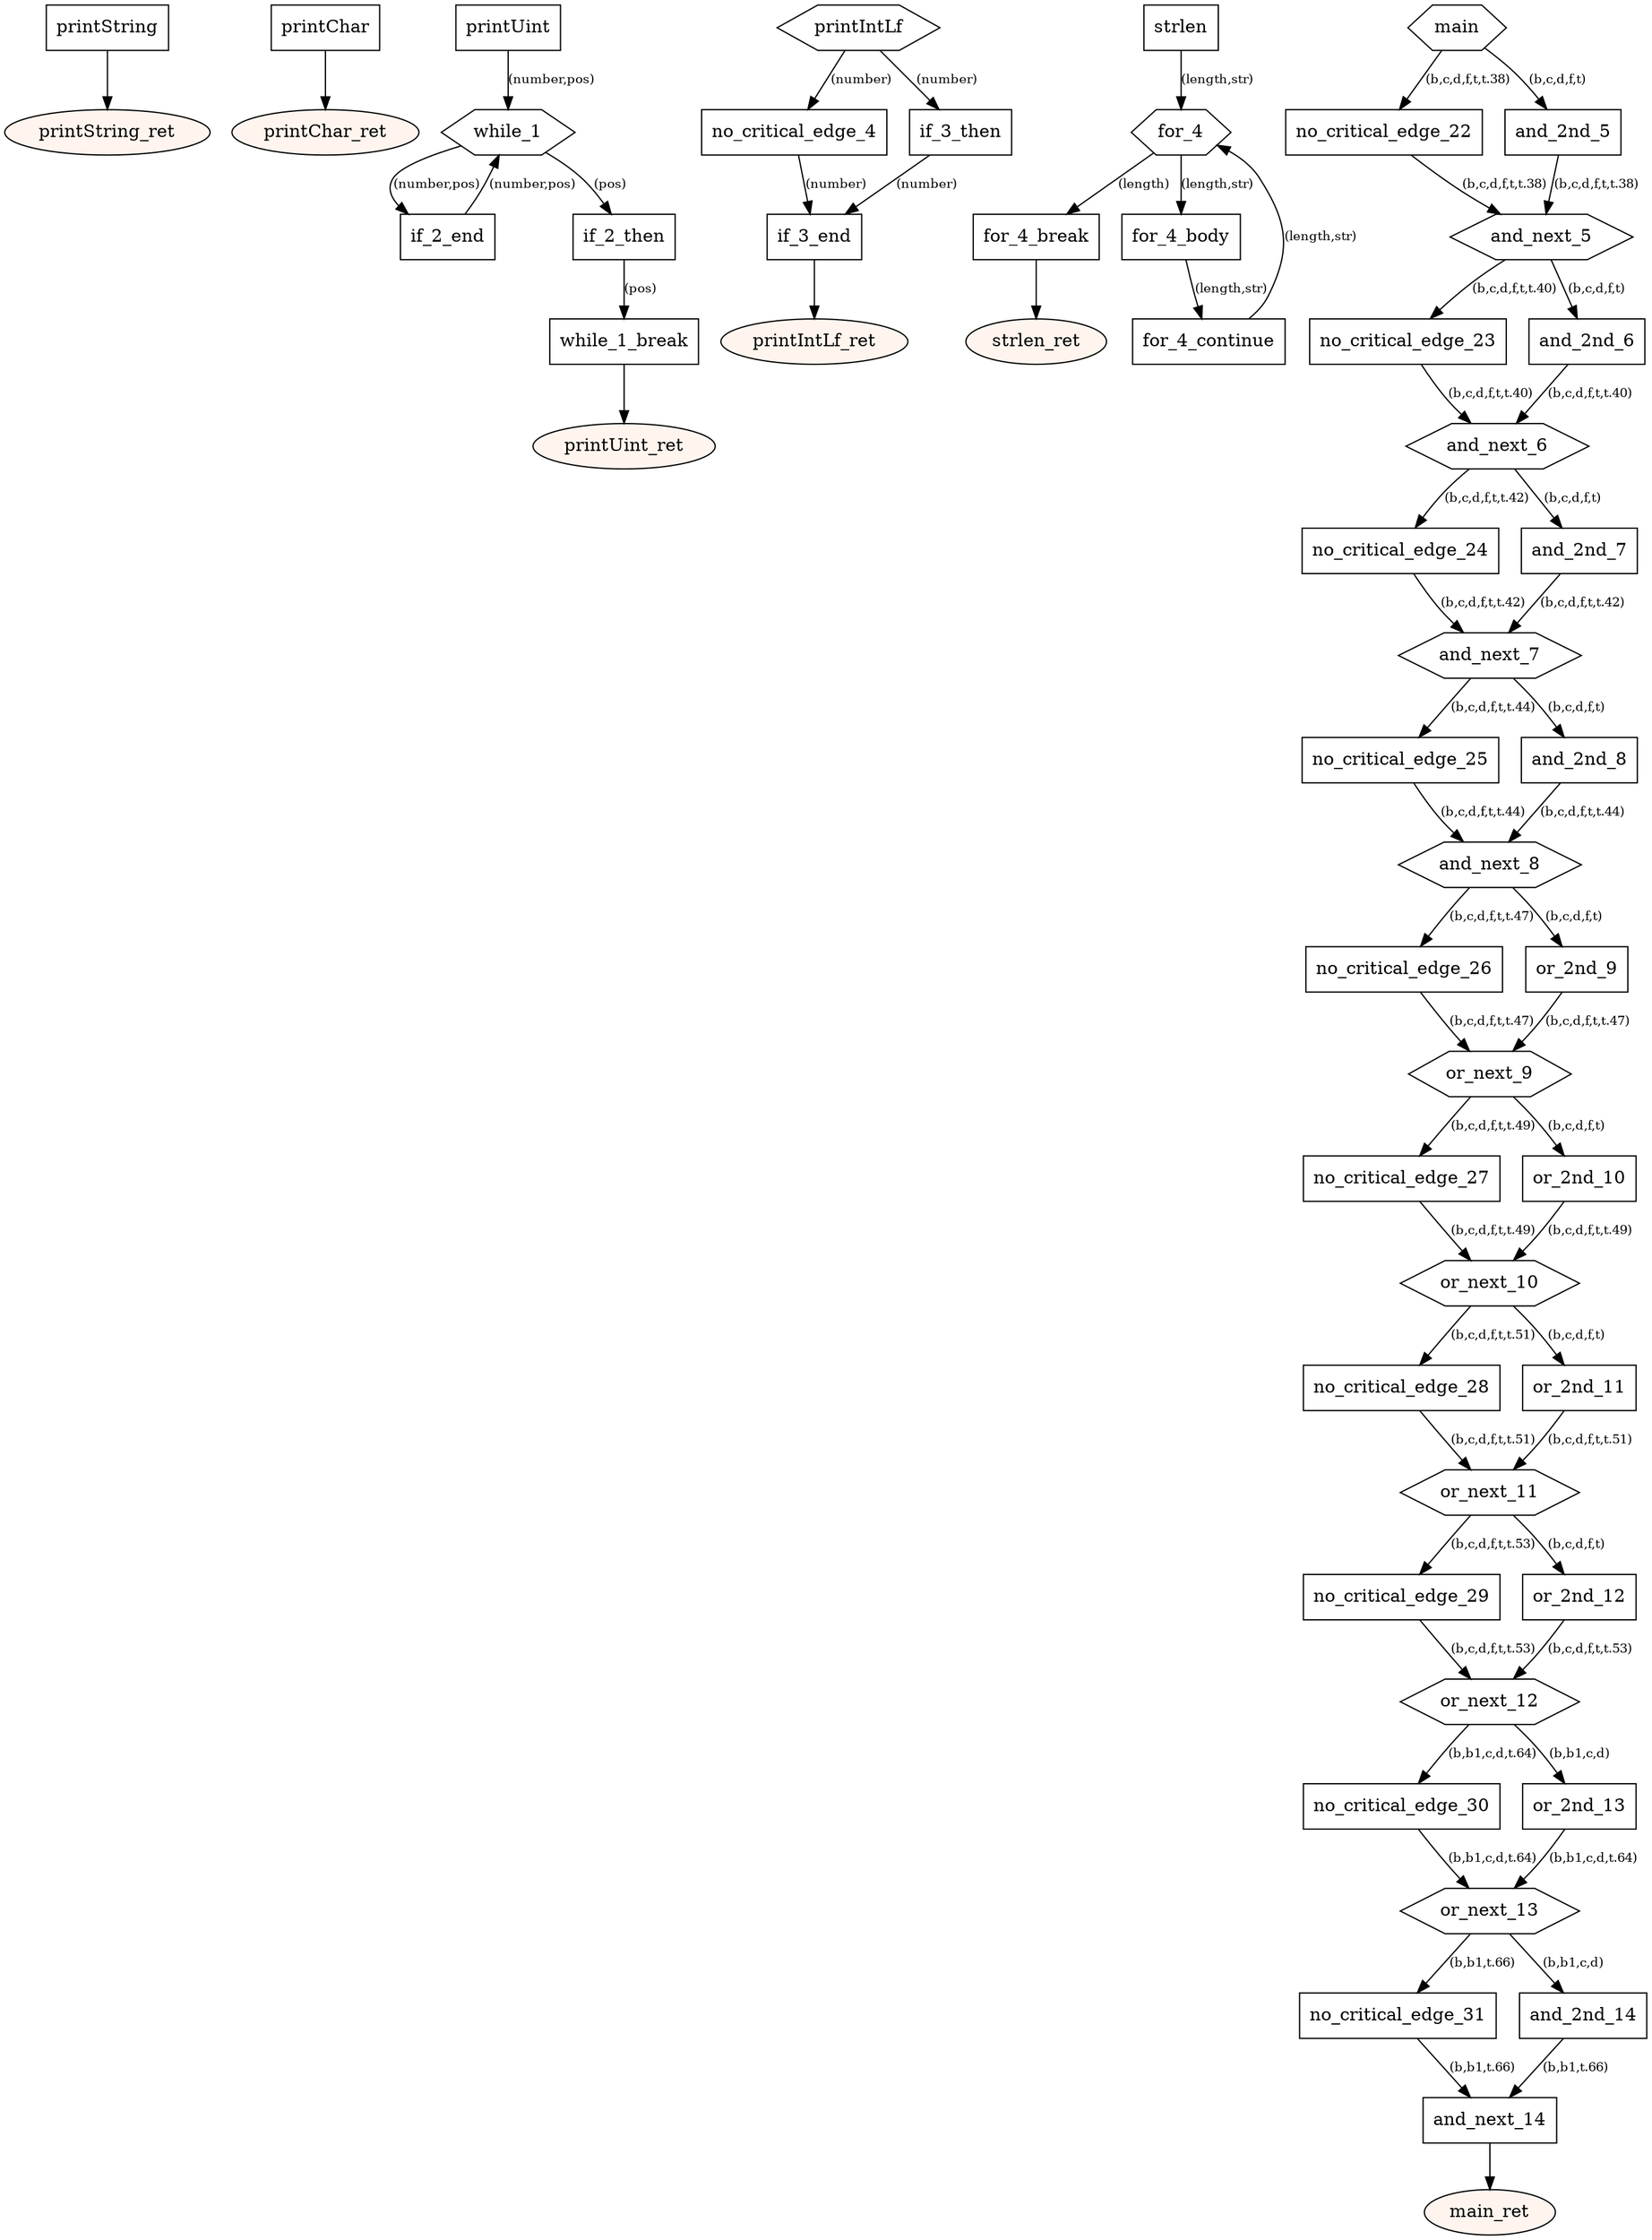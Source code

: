 digraph program {
	edge[fontsize="10pt"];
	subgraph fn_printString {
		BasicBlock_0_printString [label="printString",shape=box];
		BasicBlock_0_printString -> BasicBlock_0_printString_ret;
		BasicBlock_0_printString_ret [label="printString_ret",shape=oval,style=filled,fillcolor="#fff5ee"];
	}
	subgraph fn_printChar {
		BasicBlock_1_printChar [label="printChar",shape=box];
		BasicBlock_1_printChar -> BasicBlock_1_printChar_ret;
		BasicBlock_1_printChar_ret [label="printChar_ret",shape=oval,style=filled,fillcolor="#fff5ee"];
	}
	subgraph fn_printUint {
		BasicBlock_2_printUint [label="printUint",shape=box];
		BasicBlock_2_printUint -> BasicBlock_2_while_1 [label="(number,pos)"];
		BasicBlock_2_while_1 [label="while_1",shape=hexagon];
		BasicBlock_2_while_1 -> BasicBlock_2_if_2_end [label="(number,pos)"];
		BasicBlock_2_while_1 -> BasicBlock_2_if_2_then [label="(pos)"];
		BasicBlock_2_if_2_then [label="if_2_then",shape=box];
		BasicBlock_2_if_2_then -> BasicBlock_2_while_1_break [label="(pos)"];
		BasicBlock_2_while_1_break [label="while_1_break",shape=box];
		BasicBlock_2_while_1_break -> BasicBlock_2_printUint_ret;
		BasicBlock_2_if_2_end [label="if_2_end",shape=box];
		BasicBlock_2_if_2_end -> BasicBlock_2_while_1 [label="(number,pos)"];
		BasicBlock_2_printUint_ret [label="printUint_ret",shape=oval,style=filled,fillcolor="#fff5ee"];
	}
	subgraph fn_printIntLf {
		BasicBlock_3_printIntLf [label="printIntLf",shape=hexagon];
		BasicBlock_3_printIntLf -> BasicBlock_3_no_critical_edge_4 [label="(number)"];
		BasicBlock_3_printIntLf -> BasicBlock_3_if_3_then [label="(number)"];
		BasicBlock_3_if_3_then [label="if_3_then",shape=box];
		BasicBlock_3_if_3_then -> BasicBlock_3_if_3_end [label="(number)"];
		BasicBlock_3_no_critical_edge_4 [label="no_critical_edge_4",shape=box];
		BasicBlock_3_no_critical_edge_4 -> BasicBlock_3_if_3_end [label="(number)"];
		BasicBlock_3_if_3_end [label="if_3_end",shape=box];
		BasicBlock_3_if_3_end -> BasicBlock_3_printIntLf_ret;
		BasicBlock_3_printIntLf_ret [label="printIntLf_ret",shape=oval,style=filled,fillcolor="#fff5ee"];
	}
	subgraph fn_strlen {
		BasicBlock_4_strlen [label="strlen",shape=box];
		BasicBlock_4_strlen -> BasicBlock_4_for_4 [label="(length,str)"];
		BasicBlock_4_for_4 [label="for_4",shape=hexagon];
		BasicBlock_4_for_4 -> BasicBlock_4_for_4_break [label="(length)"];
		BasicBlock_4_for_4 -> BasicBlock_4_for_4_body [label="(length,str)"];
		BasicBlock_4_for_4_body [label="for_4_body",shape=box];
		BasicBlock_4_for_4_body -> BasicBlock_4_for_4_continue [label="(length,str)"];
		BasicBlock_4_for_4_continue [label="for_4_continue",shape=box];
		BasicBlock_4_for_4_continue -> BasicBlock_4_for_4 [label="(length,str)"];
		BasicBlock_4_for_4_break [label="for_4_break",shape=box];
		BasicBlock_4_for_4_break -> BasicBlock_4_strlen_ret;
		BasicBlock_4_strlen_ret [label="strlen_ret",shape=oval,style=filled,fillcolor="#fff5ee"];
	}
	subgraph fn_main {
		BasicBlock_5_main [label="main",shape=hexagon];
		BasicBlock_5_main -> BasicBlock_5_no_critical_edge_22 [label="(b,c,d,f,t,t.38)"];
		BasicBlock_5_main -> BasicBlock_5_and_2nd_5 [label="(b,c,d,f,t)"];
		BasicBlock_5_and_2nd_5 [label="and_2nd_5",shape=box];
		BasicBlock_5_and_2nd_5 -> BasicBlock_5_and_next_5 [label="(b,c,d,f,t,t.38)"];
		BasicBlock_5_no_critical_edge_22 [label="no_critical_edge_22",shape=box];
		BasicBlock_5_no_critical_edge_22 -> BasicBlock_5_and_next_5 [label="(b,c,d,f,t,t.38)"];
		BasicBlock_5_and_next_5 [label="and_next_5",shape=hexagon];
		BasicBlock_5_and_next_5 -> BasicBlock_5_no_critical_edge_23 [label="(b,c,d,f,t,t.40)"];
		BasicBlock_5_and_next_5 -> BasicBlock_5_and_2nd_6 [label="(b,c,d,f,t)"];
		BasicBlock_5_and_2nd_6 [label="and_2nd_6",shape=box];
		BasicBlock_5_and_2nd_6 -> BasicBlock_5_and_next_6 [label="(b,c,d,f,t,t.40)"];
		BasicBlock_5_no_critical_edge_23 [label="no_critical_edge_23",shape=box];
		BasicBlock_5_no_critical_edge_23 -> BasicBlock_5_and_next_6 [label="(b,c,d,f,t,t.40)"];
		BasicBlock_5_and_next_6 [label="and_next_6",shape=hexagon];
		BasicBlock_5_and_next_6 -> BasicBlock_5_no_critical_edge_24 [label="(b,c,d,f,t,t.42)"];
		BasicBlock_5_and_next_6 -> BasicBlock_5_and_2nd_7 [label="(b,c,d,f,t)"];
		BasicBlock_5_and_2nd_7 [label="and_2nd_7",shape=box];
		BasicBlock_5_and_2nd_7 -> BasicBlock_5_and_next_7 [label="(b,c,d,f,t,t.42)"];
		BasicBlock_5_no_critical_edge_24 [label="no_critical_edge_24",shape=box];
		BasicBlock_5_no_critical_edge_24 -> BasicBlock_5_and_next_7 [label="(b,c,d,f,t,t.42)"];
		BasicBlock_5_and_next_7 [label="and_next_7",shape=hexagon];
		BasicBlock_5_and_next_7 -> BasicBlock_5_no_critical_edge_25 [label="(b,c,d,f,t,t.44)"];
		BasicBlock_5_and_next_7 -> BasicBlock_5_and_2nd_8 [label="(b,c,d,f,t)"];
		BasicBlock_5_and_2nd_8 [label="and_2nd_8",shape=box];
		BasicBlock_5_and_2nd_8 -> BasicBlock_5_and_next_8 [label="(b,c,d,f,t,t.44)"];
		BasicBlock_5_no_critical_edge_25 [label="no_critical_edge_25",shape=box];
		BasicBlock_5_no_critical_edge_25 -> BasicBlock_5_and_next_8 [label="(b,c,d,f,t,t.44)"];
		BasicBlock_5_and_next_8 [label="and_next_8",shape=hexagon];
		BasicBlock_5_and_next_8 -> BasicBlock_5_no_critical_edge_26 [label="(b,c,d,f,t,t.47)"];
		BasicBlock_5_and_next_8 -> BasicBlock_5_or_2nd_9 [label="(b,c,d,f,t)"];
		BasicBlock_5_or_2nd_9 [label="or_2nd_9",shape=box];
		BasicBlock_5_or_2nd_9 -> BasicBlock_5_or_next_9 [label="(b,c,d,f,t,t.47)"];
		BasicBlock_5_no_critical_edge_26 [label="no_critical_edge_26",shape=box];
		BasicBlock_5_no_critical_edge_26 -> BasicBlock_5_or_next_9 [label="(b,c,d,f,t,t.47)"];
		BasicBlock_5_or_next_9 [label="or_next_9",shape=hexagon];
		BasicBlock_5_or_next_9 -> BasicBlock_5_no_critical_edge_27 [label="(b,c,d,f,t,t.49)"];
		BasicBlock_5_or_next_9 -> BasicBlock_5_or_2nd_10 [label="(b,c,d,f,t)"];
		BasicBlock_5_or_2nd_10 [label="or_2nd_10",shape=box];
		BasicBlock_5_or_2nd_10 -> BasicBlock_5_or_next_10 [label="(b,c,d,f,t,t.49)"];
		BasicBlock_5_no_critical_edge_27 [label="no_critical_edge_27",shape=box];
		BasicBlock_5_no_critical_edge_27 -> BasicBlock_5_or_next_10 [label="(b,c,d,f,t,t.49)"];
		BasicBlock_5_or_next_10 [label="or_next_10",shape=hexagon];
		BasicBlock_5_or_next_10 -> BasicBlock_5_no_critical_edge_28 [label="(b,c,d,f,t,t.51)"];
		BasicBlock_5_or_next_10 -> BasicBlock_5_or_2nd_11 [label="(b,c,d,f,t)"];
		BasicBlock_5_or_2nd_11 [label="or_2nd_11",shape=box];
		BasicBlock_5_or_2nd_11 -> BasicBlock_5_or_next_11 [label="(b,c,d,f,t,t.51)"];
		BasicBlock_5_no_critical_edge_28 [label="no_critical_edge_28",shape=box];
		BasicBlock_5_no_critical_edge_28 -> BasicBlock_5_or_next_11 [label="(b,c,d,f,t,t.51)"];
		BasicBlock_5_or_next_11 [label="or_next_11",shape=hexagon];
		BasicBlock_5_or_next_11 -> BasicBlock_5_no_critical_edge_29 [label="(b,c,d,f,t,t.53)"];
		BasicBlock_5_or_next_11 -> BasicBlock_5_or_2nd_12 [label="(b,c,d,f,t)"];
		BasicBlock_5_or_2nd_12 [label="or_2nd_12",shape=box];
		BasicBlock_5_or_2nd_12 -> BasicBlock_5_or_next_12 [label="(b,c,d,f,t,t.53)"];
		BasicBlock_5_no_critical_edge_29 [label="no_critical_edge_29",shape=box];
		BasicBlock_5_no_critical_edge_29 -> BasicBlock_5_or_next_12 [label="(b,c,d,f,t,t.53)"];
		BasicBlock_5_or_next_12 [label="or_next_12",shape=hexagon];
		BasicBlock_5_or_next_12 -> BasicBlock_5_no_critical_edge_30 [label="(b,b1,c,d,t.64)"];
		BasicBlock_5_or_next_12 -> BasicBlock_5_or_2nd_13 [label="(b,b1,c,d)"];
		BasicBlock_5_or_2nd_13 [label="or_2nd_13",shape=box];
		BasicBlock_5_or_2nd_13 -> BasicBlock_5_or_next_13 [label="(b,b1,c,d,t.64)"];
		BasicBlock_5_no_critical_edge_30 [label="no_critical_edge_30",shape=box];
		BasicBlock_5_no_critical_edge_30 -> BasicBlock_5_or_next_13 [label="(b,b1,c,d,t.64)"];
		BasicBlock_5_or_next_13 [label="or_next_13",shape=hexagon];
		BasicBlock_5_or_next_13 -> BasicBlock_5_no_critical_edge_31 [label="(b,b1,t.66)"];
		BasicBlock_5_or_next_13 -> BasicBlock_5_and_2nd_14 [label="(b,b1,c,d)"];
		BasicBlock_5_and_2nd_14 [label="and_2nd_14",shape=box];
		BasicBlock_5_and_2nd_14 -> BasicBlock_5_and_next_14 [label="(b,b1,t.66)"];
		BasicBlock_5_no_critical_edge_31 [label="no_critical_edge_31",shape=box];
		BasicBlock_5_no_critical_edge_31 -> BasicBlock_5_and_next_14 [label="(b,b1,t.66)"];
		BasicBlock_5_and_next_14 [label="and_next_14",shape=box];
		BasicBlock_5_and_next_14 -> BasicBlock_5_main_ret;
		BasicBlock_5_main_ret [label="main_ret",shape=oval,style=filled,fillcolor="#fff5ee"];
	}
}
